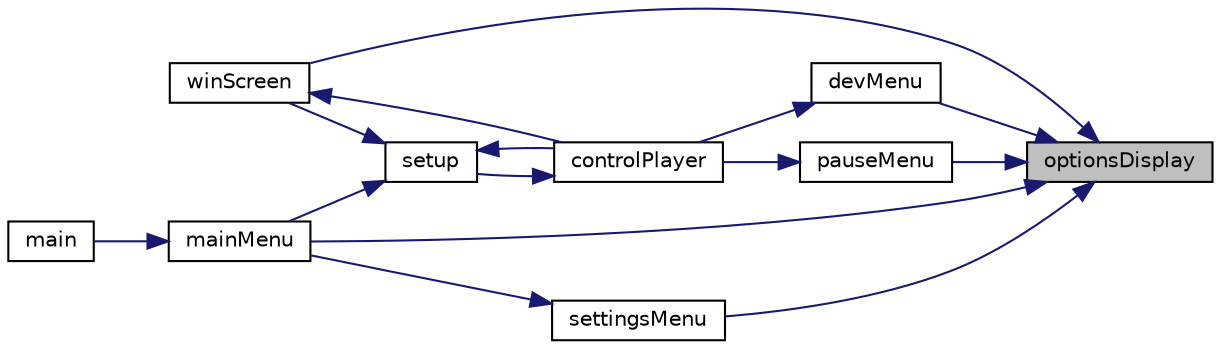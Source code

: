 digraph "optionsDisplay"
{
 // LATEX_PDF_SIZE
  edge [fontname="Helvetica",fontsize="10",labelfontname="Helvetica",labelfontsize="10"];
  node [fontname="Helvetica",fontsize="10",shape=record];
  rankdir="RL";
  Node1 [label="optionsDisplay",height=0.2,width=0.4,color="black", fillcolor="grey75", style="filled", fontcolor="black",tooltip="Displays the options for the menus and highlits the chosen ones"];
  Node1 -> Node2 [dir="back",color="midnightblue",fontsize="10",style="solid",fontname="Helvetica"];
  Node2 [label="devMenu",height=0.2,width=0.4,color="black", fillcolor="white", style="filled",URL="$player_control_8cpp.html#a374b6753f7c123c4b68574c7f38abd6d",tooltip="Presents the user a menu with developer options to customize your maze generator"];
  Node2 -> Node3 [dir="back",color="midnightblue",fontsize="10",style="solid",fontname="Helvetica"];
  Node3 [label="controlPlayer",height=0.2,width=0.4,color="black", fillcolor="white", style="filled",URL="$player_control_8cpp.html#a59466cadf0833e66779d56c593e9cfaf",tooltip="Takes in player movement and checks its validity. If the move is not invalid change the x,..."];
  Node3 -> Node4 [dir="back",color="midnightblue",fontsize="10",style="solid",fontname="Helvetica"];
  Node4 [label="setup",height=0.2,width=0.4,color="black", fillcolor="white", style="filled",URL="$board_creation_8cpp.html#a8fe1d4553f748a66bafe782483ab0817",tooltip="A setup function before calling in the board creation. Makes a dynamic matrix and variables that will..."];
  Node4 -> Node3 [dir="back",color="midnightblue",fontsize="10",style="solid",fontname="Helvetica"];
  Node4 -> Node5 [dir="back",color="midnightblue",fontsize="10",style="solid",fontname="Helvetica"];
  Node5 [label="mainMenu",height=0.2,width=0.4,color="black", fillcolor="white", style="filled",URL="$main_menu_8cpp.html#ab3002fe8e0074c9e2ecb5b835e5e819f",tooltip="The main menu which holds every other menu and the maze itself"];
  Node5 -> Node6 [dir="back",color="midnightblue",fontsize="10",style="solid",fontname="Helvetica"];
  Node6 [label="main",height=0.2,width=0.4,color="black", fillcolor="white", style="filled",URL="$main_8cpp.html#ae66f6b31b5ad750f1fe042a706a4e3d4",tooltip="The main function"];
  Node4 -> Node7 [dir="back",color="midnightblue",fontsize="10",style="solid",fontname="Helvetica"];
  Node7 [label="winScreen",height=0.2,width=0.4,color="black", fillcolor="white", style="filled",URL="$player_control_8cpp.html#a1977dc8c65ec26b6e2013d032daa7aae",tooltip="Redirects the user to the win screen and prompts them to try another maze"];
  Node7 -> Node3 [dir="back",color="midnightblue",fontsize="10",style="solid",fontname="Helvetica"];
  Node1 -> Node5 [dir="back",color="midnightblue",fontsize="10",style="solid",fontname="Helvetica"];
  Node1 -> Node8 [dir="back",color="midnightblue",fontsize="10",style="solid",fontname="Helvetica"];
  Node8 [label="pauseMenu",height=0.2,width=0.4,color="black", fillcolor="white", style="filled",URL="$player_control_8cpp.html#a62ccb771226a248b78cf16999b5f972f",tooltip="Displays a pause menu through which other settings are accessed"];
  Node8 -> Node3 [dir="back",color="midnightblue",fontsize="10",style="solid",fontname="Helvetica"];
  Node1 -> Node9 [dir="back",color="midnightblue",fontsize="10",style="solid",fontname="Helvetica"];
  Node9 [label="settingsMenu",height=0.2,width=0.4,color="black", fillcolor="white", style="filled",URL="$main_menu_8cpp.html#a104cad1b88166ce672c95daee706592f",tooltip="A menu in which you can remap your inputs across the whole game"];
  Node9 -> Node5 [dir="back",color="midnightblue",fontsize="10",style="solid",fontname="Helvetica"];
  Node1 -> Node7 [dir="back",color="midnightblue",fontsize="10",style="solid",fontname="Helvetica"];
}

